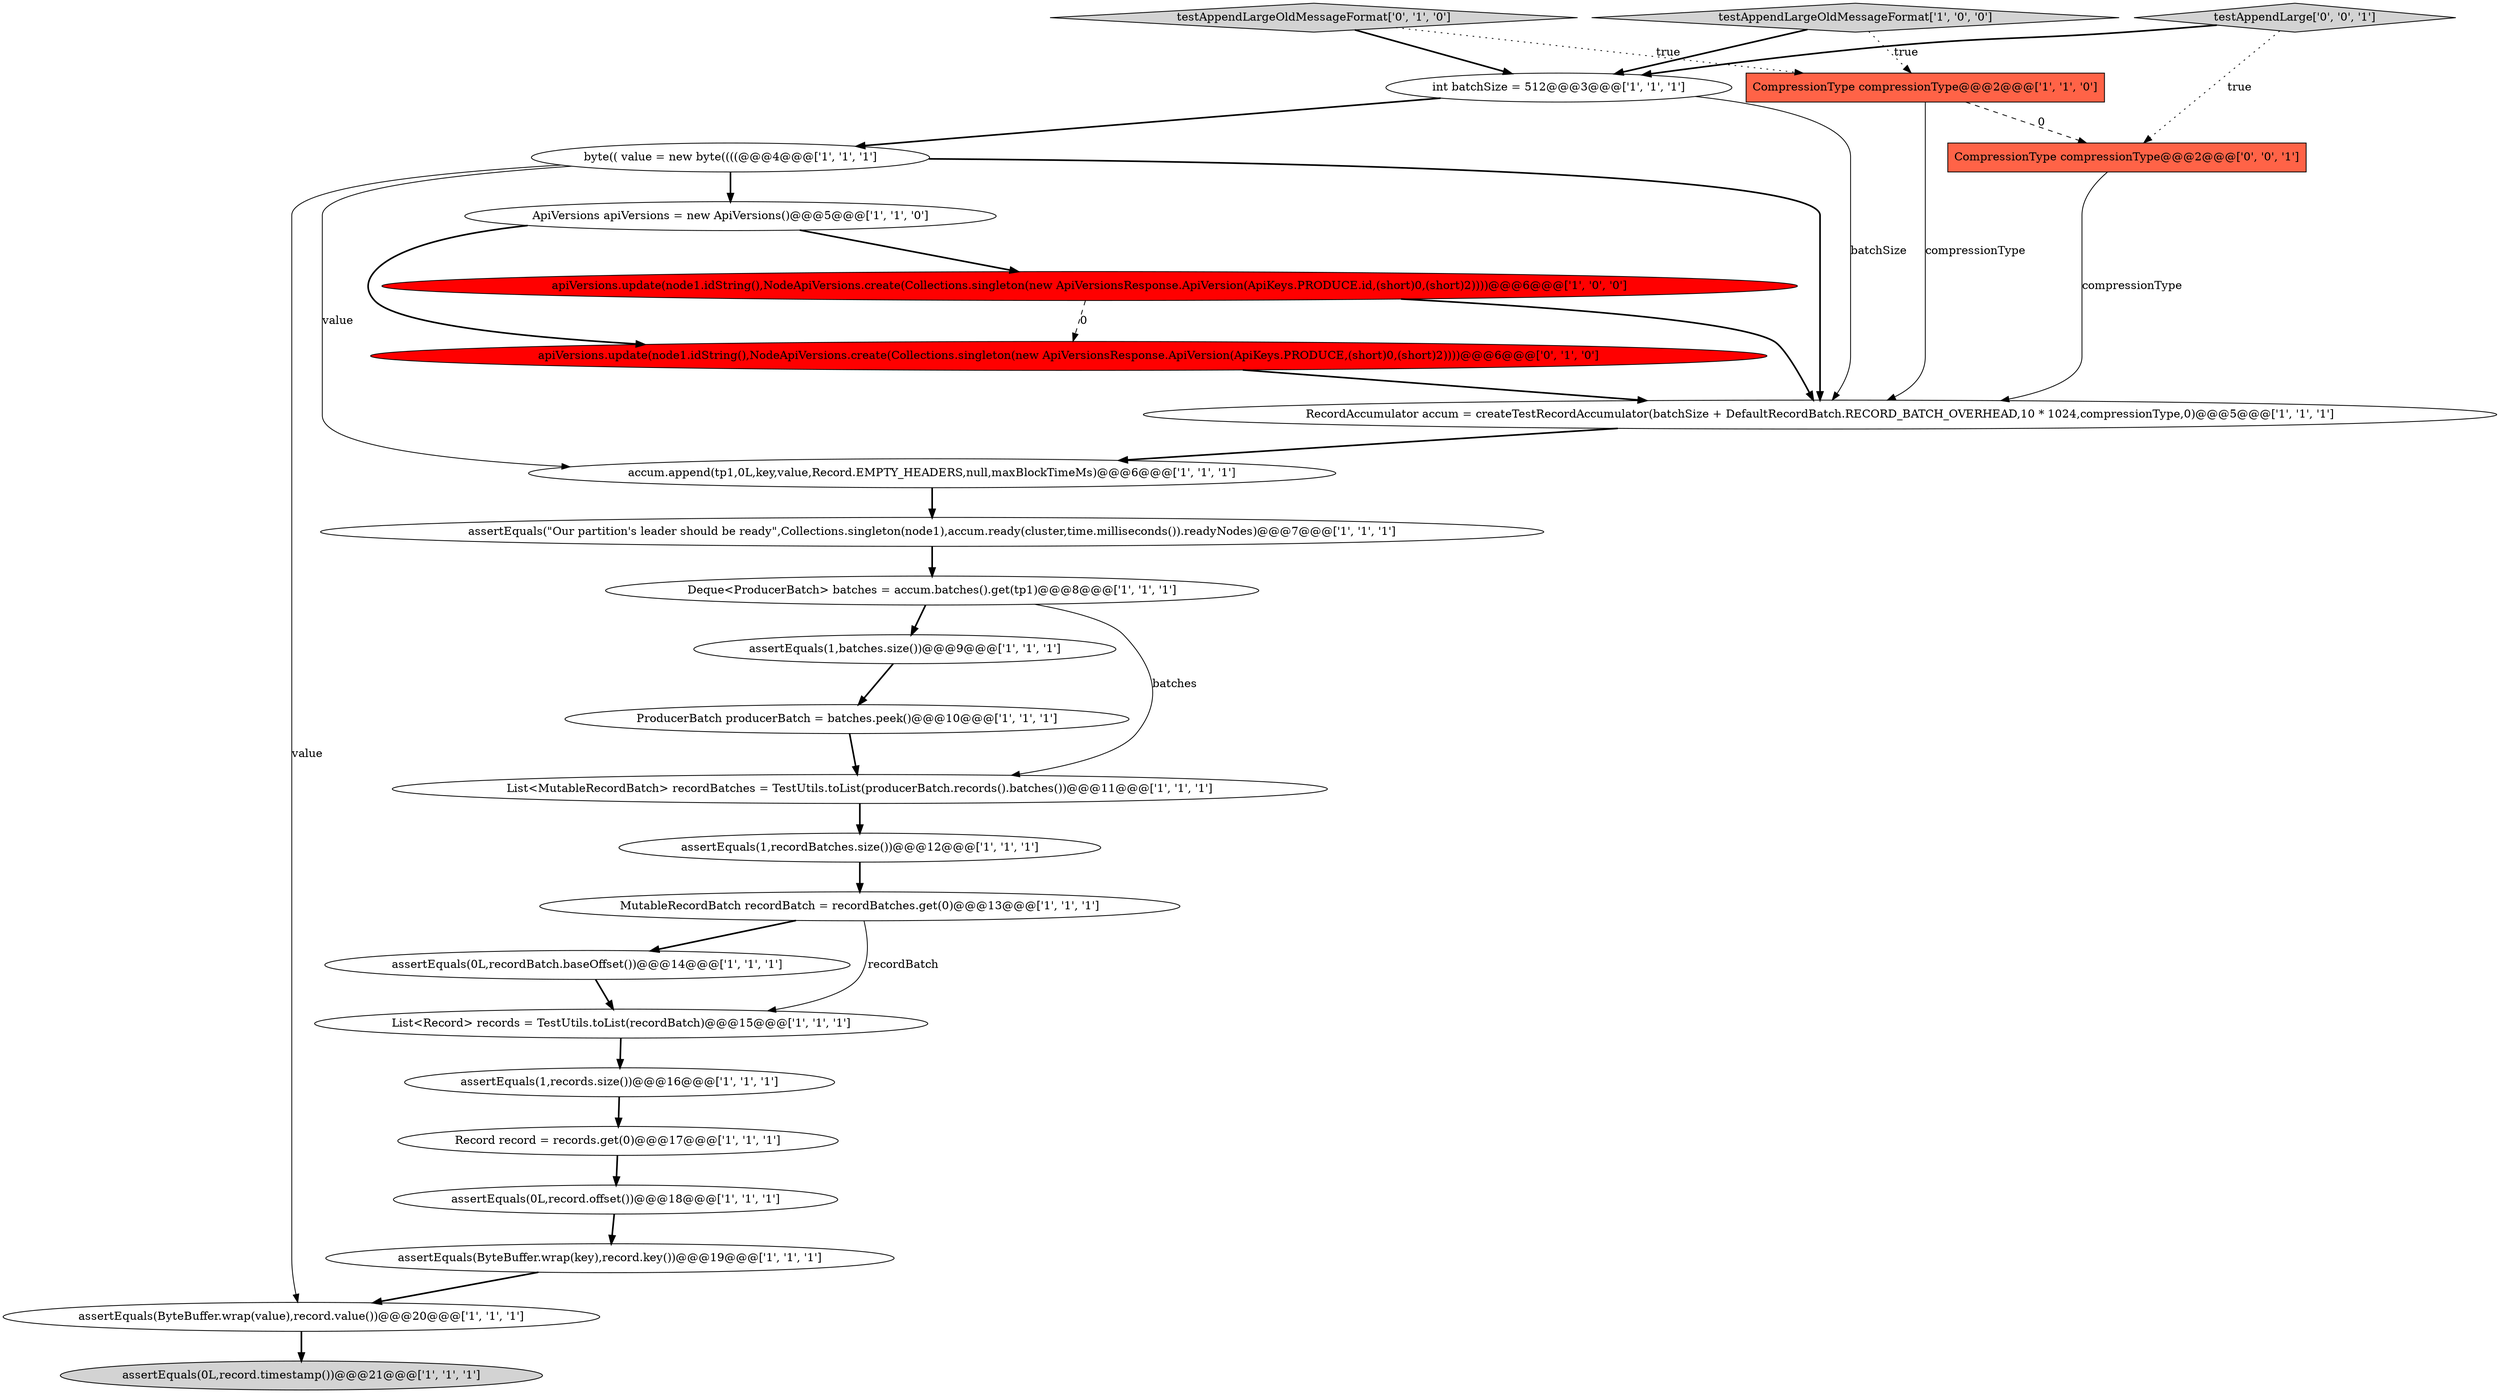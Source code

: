 digraph {
10 [style = filled, label = "ProducerBatch producerBatch = batches.peek()@@@10@@@['1', '1', '1']", fillcolor = white, shape = ellipse image = "AAA0AAABBB1BBB"];
2 [style = filled, label = "assertEquals(0L,recordBatch.baseOffset())@@@14@@@['1', '1', '1']", fillcolor = white, shape = ellipse image = "AAA0AAABBB1BBB"];
18 [style = filled, label = "Deque<ProducerBatch> batches = accum.batches().get(tp1)@@@8@@@['1', '1', '1']", fillcolor = white, shape = ellipse image = "AAA0AAABBB1BBB"];
22 [style = filled, label = "assertEquals(0L,record.offset())@@@18@@@['1', '1', '1']", fillcolor = white, shape = ellipse image = "AAA0AAABBB1BBB"];
6 [style = filled, label = "assertEquals(1,batches.size())@@@9@@@['1', '1', '1']", fillcolor = white, shape = ellipse image = "AAA0AAABBB1BBB"];
25 [style = filled, label = "testAppendLarge['0', '0', '1']", fillcolor = lightgray, shape = diamond image = "AAA0AAABBB3BBB"];
19 [style = filled, label = "List<Record> records = TestUtils.toList(recordBatch)@@@15@@@['1', '1', '1']", fillcolor = white, shape = ellipse image = "AAA0AAABBB1BBB"];
9 [style = filled, label = "byte(( value = new byte((((@@@4@@@['1', '1', '1']", fillcolor = white, shape = ellipse image = "AAA0AAABBB1BBB"];
21 [style = filled, label = "testAppendLargeOldMessageFormat['1', '0', '0']", fillcolor = lightgray, shape = diamond image = "AAA0AAABBB1BBB"];
5 [style = filled, label = "assertEquals(ByteBuffer.wrap(value),record.value())@@@20@@@['1', '1', '1']", fillcolor = white, shape = ellipse image = "AAA0AAABBB1BBB"];
8 [style = filled, label = "assertEquals(0L,record.timestamp())@@@21@@@['1', '1', '1']", fillcolor = lightgray, shape = ellipse image = "AAA0AAABBB1BBB"];
1 [style = filled, label = "int batchSize = 512@@@3@@@['1', '1', '1']", fillcolor = white, shape = ellipse image = "AAA0AAABBB1BBB"];
15 [style = filled, label = "CompressionType compressionType@@@2@@@['1', '1', '0']", fillcolor = tomato, shape = box image = "AAA0AAABBB1BBB"];
26 [style = filled, label = "CompressionType compressionType@@@2@@@['0', '0', '1']", fillcolor = tomato, shape = box image = "AAA0AAABBB3BBB"];
11 [style = filled, label = "RecordAccumulator accum = createTestRecordAccumulator(batchSize + DefaultRecordBatch.RECORD_BATCH_OVERHEAD,10 * 1024,compressionType,0)@@@5@@@['1', '1', '1']", fillcolor = white, shape = ellipse image = "AAA0AAABBB1BBB"];
14 [style = filled, label = "assertEquals(\"Our partition's leader should be ready\",Collections.singleton(node1),accum.ready(cluster,time.milliseconds()).readyNodes)@@@7@@@['1', '1', '1']", fillcolor = white, shape = ellipse image = "AAA0AAABBB1BBB"];
0 [style = filled, label = "List<MutableRecordBatch> recordBatches = TestUtils.toList(producerBatch.records().batches())@@@11@@@['1', '1', '1']", fillcolor = white, shape = ellipse image = "AAA0AAABBB1BBB"];
17 [style = filled, label = "ApiVersions apiVersions = new ApiVersions()@@@5@@@['1', '1', '0']", fillcolor = white, shape = ellipse image = "AAA0AAABBB1BBB"];
23 [style = filled, label = "testAppendLargeOldMessageFormat['0', '1', '0']", fillcolor = lightgray, shape = diamond image = "AAA0AAABBB2BBB"];
13 [style = filled, label = "assertEquals(1,recordBatches.size())@@@12@@@['1', '1', '1']", fillcolor = white, shape = ellipse image = "AAA0AAABBB1BBB"];
20 [style = filled, label = "assertEquals(ByteBuffer.wrap(key),record.key())@@@19@@@['1', '1', '1']", fillcolor = white, shape = ellipse image = "AAA0AAABBB1BBB"];
3 [style = filled, label = "assertEquals(1,records.size())@@@16@@@['1', '1', '1']", fillcolor = white, shape = ellipse image = "AAA0AAABBB1BBB"];
7 [style = filled, label = "apiVersions.update(node1.idString(),NodeApiVersions.create(Collections.singleton(new ApiVersionsResponse.ApiVersion(ApiKeys.PRODUCE.id,(short)0,(short)2))))@@@6@@@['1', '0', '0']", fillcolor = red, shape = ellipse image = "AAA1AAABBB1BBB"];
12 [style = filled, label = "accum.append(tp1,0L,key,value,Record.EMPTY_HEADERS,null,maxBlockTimeMs)@@@6@@@['1', '1', '1']", fillcolor = white, shape = ellipse image = "AAA0AAABBB1BBB"];
24 [style = filled, label = "apiVersions.update(node1.idString(),NodeApiVersions.create(Collections.singleton(new ApiVersionsResponse.ApiVersion(ApiKeys.PRODUCE,(short)0,(short)2))))@@@6@@@['0', '1', '0']", fillcolor = red, shape = ellipse image = "AAA1AAABBB2BBB"];
16 [style = filled, label = "Record record = records.get(0)@@@17@@@['1', '1', '1']", fillcolor = white, shape = ellipse image = "AAA0AAABBB1BBB"];
4 [style = filled, label = "MutableRecordBatch recordBatch = recordBatches.get(0)@@@13@@@['1', '1', '1']", fillcolor = white, shape = ellipse image = "AAA0AAABBB1BBB"];
1->11 [style = solid, label="batchSize"];
5->8 [style = bold, label=""];
9->12 [style = solid, label="value"];
7->11 [style = bold, label=""];
2->19 [style = bold, label=""];
25->1 [style = bold, label=""];
9->11 [style = bold, label=""];
0->13 [style = bold, label=""];
18->0 [style = solid, label="batches"];
21->15 [style = dotted, label="true"];
9->17 [style = bold, label=""];
26->11 [style = solid, label="compressionType"];
11->12 [style = bold, label=""];
4->2 [style = bold, label=""];
15->11 [style = solid, label="compressionType"];
3->16 [style = bold, label=""];
16->22 [style = bold, label=""];
9->5 [style = solid, label="value"];
1->9 [style = bold, label=""];
20->5 [style = bold, label=""];
17->7 [style = bold, label=""];
4->19 [style = solid, label="recordBatch"];
17->24 [style = bold, label=""];
22->20 [style = bold, label=""];
18->6 [style = bold, label=""];
7->24 [style = dashed, label="0"];
24->11 [style = bold, label=""];
6->10 [style = bold, label=""];
10->0 [style = bold, label=""];
21->1 [style = bold, label=""];
12->14 [style = bold, label=""];
15->26 [style = dashed, label="0"];
23->1 [style = bold, label=""];
14->18 [style = bold, label=""];
23->15 [style = dotted, label="true"];
19->3 [style = bold, label=""];
25->26 [style = dotted, label="true"];
13->4 [style = bold, label=""];
}
